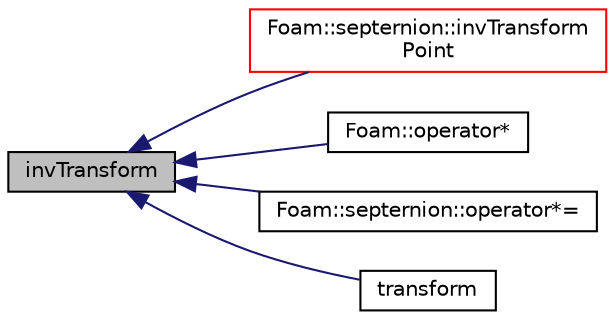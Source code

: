 digraph "invTransform"
{
  bgcolor="transparent";
  edge [fontname="Helvetica",fontsize="10",labelfontname="Helvetica",labelfontsize="10"];
  node [fontname="Helvetica",fontsize="10",shape=record];
  rankdir="LR";
  Node1 [label="invTransform",height=0.2,width=0.4,color="black", fillcolor="grey75", style="filled", fontcolor="black"];
  Node1 -> Node2 [dir="back",color="midnightblue",fontsize="10",style="solid",fontname="Helvetica"];
  Node2 [label="Foam::septernion::invTransform\lPoint",height=0.2,width=0.4,color="red",URL="$a02338.html#a3568de7c78b57ca53ecc49c629c90a57",tooltip="Inverse Transform the given coordinate point. "];
  Node1 -> Node3 [dir="back",color="midnightblue",fontsize="10",style="solid",fontname="Helvetica"];
  Node3 [label="Foam::operator*",height=0.2,width=0.4,color="black",URL="$a10974.html#a3651f397a7d11094e80bce546987cd51"];
  Node1 -> Node4 [dir="back",color="midnightblue",fontsize="10",style="solid",fontname="Helvetica"];
  Node4 [label="Foam::septernion::operator*=",height=0.2,width=0.4,color="black",URL="$a02338.html#a25df5e11aa286b67883f4025496729ab"];
  Node1 -> Node5 [dir="back",color="midnightblue",fontsize="10",style="solid",fontname="Helvetica"];
  Node5 [label="transform",height=0.2,width=0.4,color="black",URL="$a02097.html#a1bfd4992e487aeb733ed780e7f1bddf7",tooltip="Rotate the given quaternion (and normalize) "];
}
